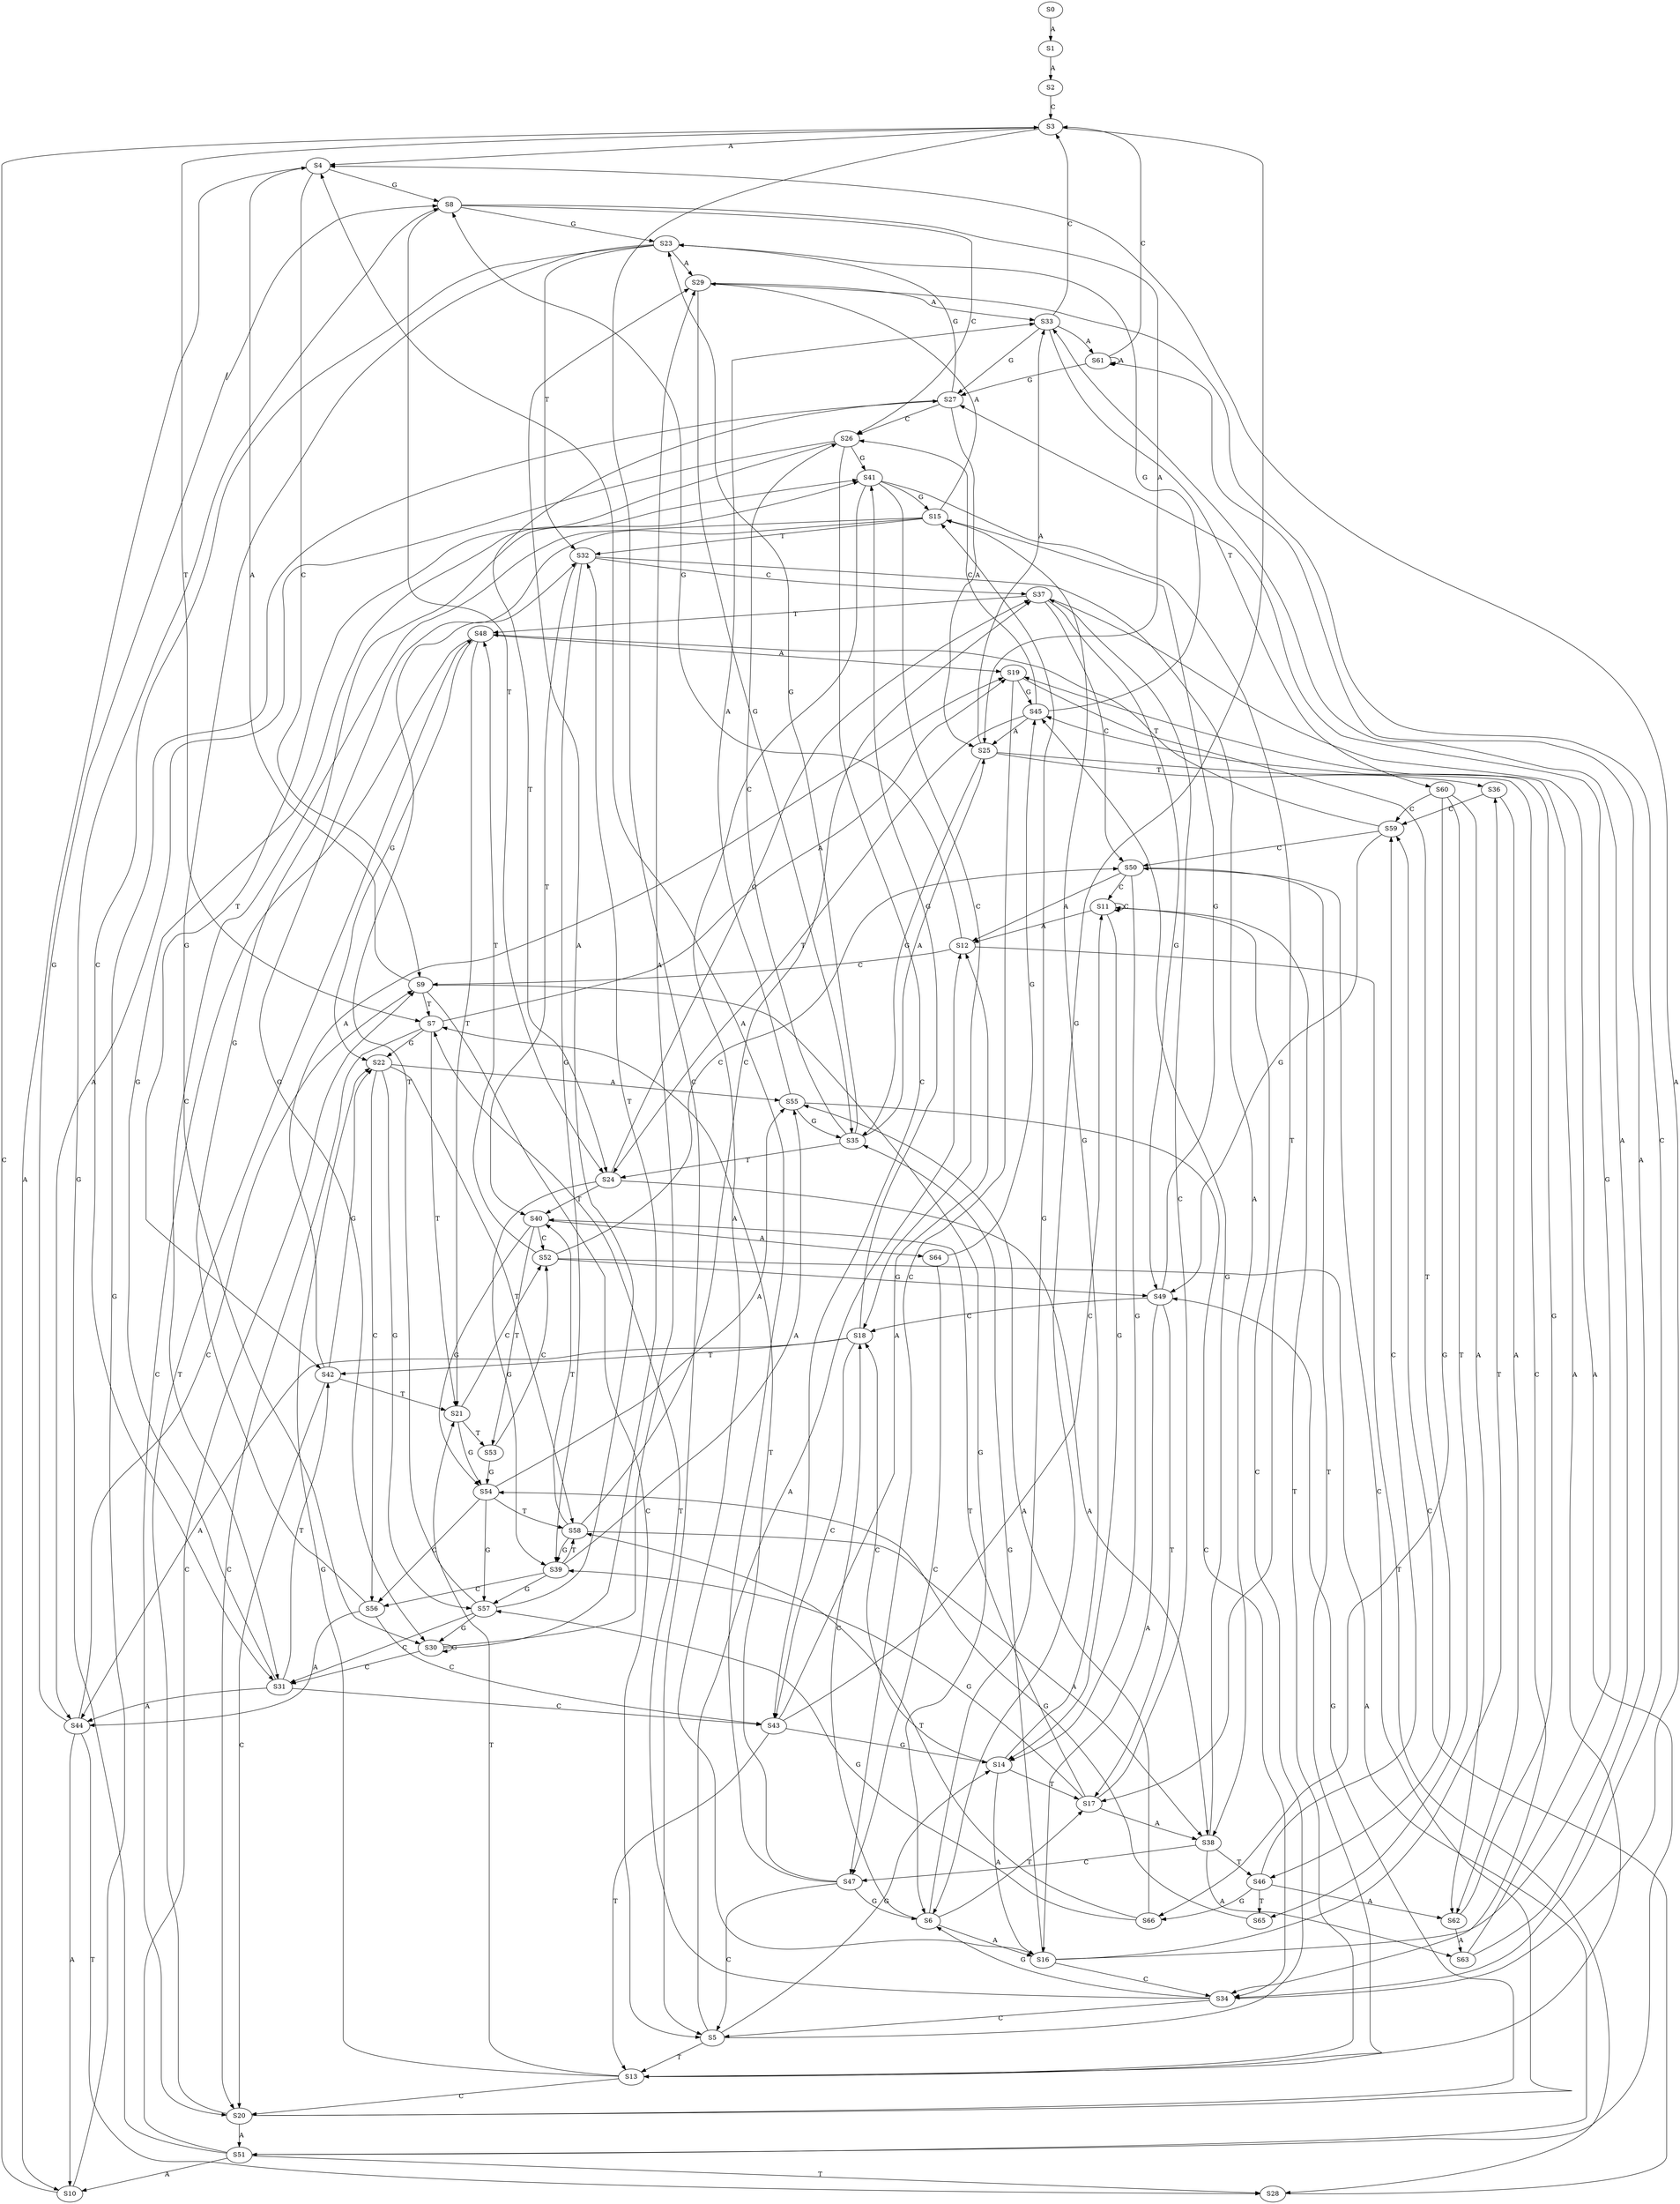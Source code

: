 strict digraph  {
	S0 -> S1 [ label = A ];
	S1 -> S2 [ label = A ];
	S2 -> S3 [ label = C ];
	S3 -> S4 [ label = A ];
	S3 -> S5 [ label = C ];
	S3 -> S6 [ label = G ];
	S3 -> S7 [ label = T ];
	S4 -> S8 [ label = G ];
	S4 -> S9 [ label = C ];
	S4 -> S10 [ label = A ];
	S5 -> S11 [ label = C ];
	S5 -> S12 [ label = A ];
	S5 -> S13 [ label = T ];
	S5 -> S14 [ label = G ];
	S6 -> S15 [ label = G ];
	S6 -> S16 [ label = A ];
	S6 -> S17 [ label = T ];
	S6 -> S18 [ label = C ];
	S7 -> S19 [ label = A ];
	S7 -> S20 [ label = C ];
	S7 -> S21 [ label = T ];
	S7 -> S22 [ label = G ];
	S8 -> S23 [ label = G ];
	S8 -> S24 [ label = T ];
	S8 -> S25 [ label = A ];
	S8 -> S26 [ label = C ];
	S9 -> S7 [ label = T ];
	S9 -> S5 [ label = C ];
	S9 -> S4 [ label = A ];
	S9 -> S6 [ label = G ];
	S10 -> S27 [ label = G ];
	S10 -> S3 [ label = C ];
	S11 -> S14 [ label = G ];
	S11 -> S11 [ label = C ];
	S11 -> S12 [ label = A ];
	S11 -> S13 [ label = T ];
	S12 -> S8 [ label = G ];
	S12 -> S28 [ label = T ];
	S12 -> S9 [ label = C ];
	S13 -> S22 [ label = G ];
	S13 -> S20 [ label = C ];
	S13 -> S21 [ label = T ];
	S13 -> S19 [ label = A ];
	S14 -> S16 [ label = A ];
	S14 -> S15 [ label = G ];
	S14 -> S17 [ label = T ];
	S14 -> S18 [ label = C ];
	S15 -> S29 [ label = A ];
	S15 -> S30 [ label = G ];
	S15 -> S31 [ label = C ];
	S15 -> S32 [ label = T ];
	S16 -> S33 [ label = A ];
	S16 -> S34 [ label = C ];
	S16 -> S35 [ label = G ];
	S16 -> S36 [ label = T ];
	S17 -> S37 [ label = C ];
	S17 -> S38 [ label = A ];
	S17 -> S39 [ label = G ];
	S17 -> S40 [ label = T ];
	S18 -> S41 [ label = G ];
	S18 -> S42 [ label = T ];
	S18 -> S43 [ label = C ];
	S18 -> S44 [ label = A ];
	S19 -> S45 [ label = G ];
	S19 -> S46 [ label = T ];
	S19 -> S47 [ label = C ];
	S20 -> S48 [ label = T ];
	S20 -> S49 [ label = G ];
	S20 -> S50 [ label = C ];
	S20 -> S51 [ label = A ];
	S21 -> S52 [ label = C ];
	S21 -> S53 [ label = T ];
	S21 -> S54 [ label = G ];
	S22 -> S55 [ label = A ];
	S22 -> S56 [ label = C ];
	S22 -> S57 [ label = G ];
	S22 -> S58 [ label = T ];
	S23 -> S29 [ label = A ];
	S23 -> S30 [ label = G ];
	S23 -> S32 [ label = T ];
	S23 -> S31 [ label = C ];
	S24 -> S38 [ label = A ];
	S24 -> S37 [ label = C ];
	S24 -> S39 [ label = G ];
	S24 -> S40 [ label = T ];
	S25 -> S33 [ label = A ];
	S25 -> S34 [ label = C ];
	S25 -> S36 [ label = T ];
	S25 -> S35 [ label = G ];
	S26 -> S43 [ label = C ];
	S26 -> S44 [ label = A ];
	S26 -> S41 [ label = G ];
	S26 -> S42 [ label = T ];
	S27 -> S24 [ label = T ];
	S27 -> S25 [ label = A ];
	S27 -> S26 [ label = C ];
	S27 -> S23 [ label = G ];
	S28 -> S59 [ label = C ];
	S29 -> S33 [ label = A ];
	S29 -> S35 [ label = G ];
	S29 -> S34 [ label = C ];
	S30 -> S32 [ label = T ];
	S30 -> S31 [ label = C ];
	S30 -> S30 [ label = G ];
	S30 -> S29 [ label = A ];
	S31 -> S42 [ label = T ];
	S31 -> S43 [ label = C ];
	S31 -> S44 [ label = A ];
	S31 -> S41 [ label = G ];
	S32 -> S38 [ label = A ];
	S32 -> S37 [ label = C ];
	S32 -> S39 [ label = G ];
	S32 -> S40 [ label = T ];
	S33 -> S60 [ label = T ];
	S33 -> S3 [ label = C ];
	S33 -> S61 [ label = A ];
	S33 -> S27 [ label = G ];
	S34 -> S7 [ label = T ];
	S34 -> S6 [ label = G ];
	S34 -> S5 [ label = C ];
	S34 -> S4 [ label = A ];
	S35 -> S24 [ label = T ];
	S35 -> S23 [ label = G ];
	S35 -> S25 [ label = A ];
	S35 -> S26 [ label = C ];
	S36 -> S62 [ label = A ];
	S36 -> S59 [ label = C ];
	S37 -> S48 [ label = T ];
	S37 -> S49 [ label = G ];
	S37 -> S51 [ label = A ];
	S37 -> S50 [ label = C ];
	S38 -> S46 [ label = T ];
	S38 -> S45 [ label = G ];
	S38 -> S63 [ label = A ];
	S38 -> S47 [ label = C ];
	S39 -> S58 [ label = T ];
	S39 -> S57 [ label = G ];
	S39 -> S55 [ label = A ];
	S39 -> S56 [ label = C ];
	S40 -> S52 [ label = C ];
	S40 -> S54 [ label = G ];
	S40 -> S64 [ label = A ];
	S40 -> S53 [ label = T ];
	S41 -> S15 [ label = G ];
	S41 -> S16 [ label = A ];
	S41 -> S17 [ label = T ];
	S41 -> S18 [ label = C ];
	S42 -> S19 [ label = A ];
	S42 -> S20 [ label = C ];
	S42 -> S21 [ label = T ];
	S42 -> S22 [ label = G ];
	S43 -> S14 [ label = G ];
	S43 -> S12 [ label = A ];
	S43 -> S13 [ label = T ];
	S43 -> S11 [ label = C ];
	S44 -> S8 [ label = G ];
	S44 -> S9 [ label = C ];
	S44 -> S10 [ label = A ];
	S44 -> S28 [ label = T ];
	S45 -> S24 [ label = T ];
	S45 -> S25 [ label = A ];
	S45 -> S26 [ label = C ];
	S45 -> S23 [ label = G ];
	S46 -> S59 [ label = C ];
	S46 -> S62 [ label = A ];
	S46 -> S65 [ label = T ];
	S46 -> S66 [ label = G ];
	S47 -> S6 [ label = G ];
	S47 -> S7 [ label = T ];
	S47 -> S5 [ label = C ];
	S47 -> S4 [ label = A ];
	S48 -> S22 [ label = G ];
	S48 -> S20 [ label = C ];
	S48 -> S19 [ label = A ];
	S48 -> S21 [ label = T ];
	S49 -> S15 [ label = G ];
	S49 -> S17 [ label = T ];
	S49 -> S18 [ label = C ];
	S49 -> S16 [ label = A ];
	S50 -> S11 [ label = C ];
	S50 -> S12 [ label = A ];
	S50 -> S13 [ label = T ];
	S50 -> S14 [ label = G ];
	S51 -> S28 [ label = T ];
	S51 -> S9 [ label = C ];
	S51 -> S10 [ label = A ];
	S51 -> S8 [ label = G ];
	S52 -> S51 [ label = A ];
	S52 -> S50 [ label = C ];
	S52 -> S49 [ label = G ];
	S52 -> S48 [ label = T ];
	S53 -> S54 [ label = G ];
	S53 -> S52 [ label = C ];
	S54 -> S57 [ label = G ];
	S54 -> S56 [ label = C ];
	S54 -> S58 [ label = T ];
	S54 -> S55 [ label = A ];
	S55 -> S35 [ label = G ];
	S55 -> S34 [ label = C ];
	S55 -> S33 [ label = A ];
	S56 -> S43 [ label = C ];
	S56 -> S41 [ label = G ];
	S56 -> S44 [ label = A ];
	S57 -> S30 [ label = G ];
	S57 -> S31 [ label = C ];
	S57 -> S29 [ label = A ];
	S57 -> S32 [ label = T ];
	S58 -> S37 [ label = C ];
	S58 -> S40 [ label = T ];
	S58 -> S39 [ label = G ];
	S58 -> S38 [ label = A ];
	S59 -> S50 [ label = C ];
	S59 -> S49 [ label = G ];
	S59 -> S48 [ label = T ];
	S60 -> S62 [ label = A ];
	S60 -> S59 [ label = C ];
	S60 -> S66 [ label = G ];
	S60 -> S65 [ label = T ];
	S61 -> S27 [ label = G ];
	S61 -> S3 [ label = C ];
	S61 -> S61 [ label = A ];
	S62 -> S45 [ label = G ];
	S62 -> S63 [ label = A ];
	S63 -> S27 [ label = G ];
	S63 -> S61 [ label = A ];
	S64 -> S47 [ label = C ];
	S64 -> S45 [ label = G ];
	S65 -> S54 [ label = G ];
	S66 -> S57 [ label = G ];
	S66 -> S55 [ label = A ];
	S66 -> S58 [ label = T ];
}
